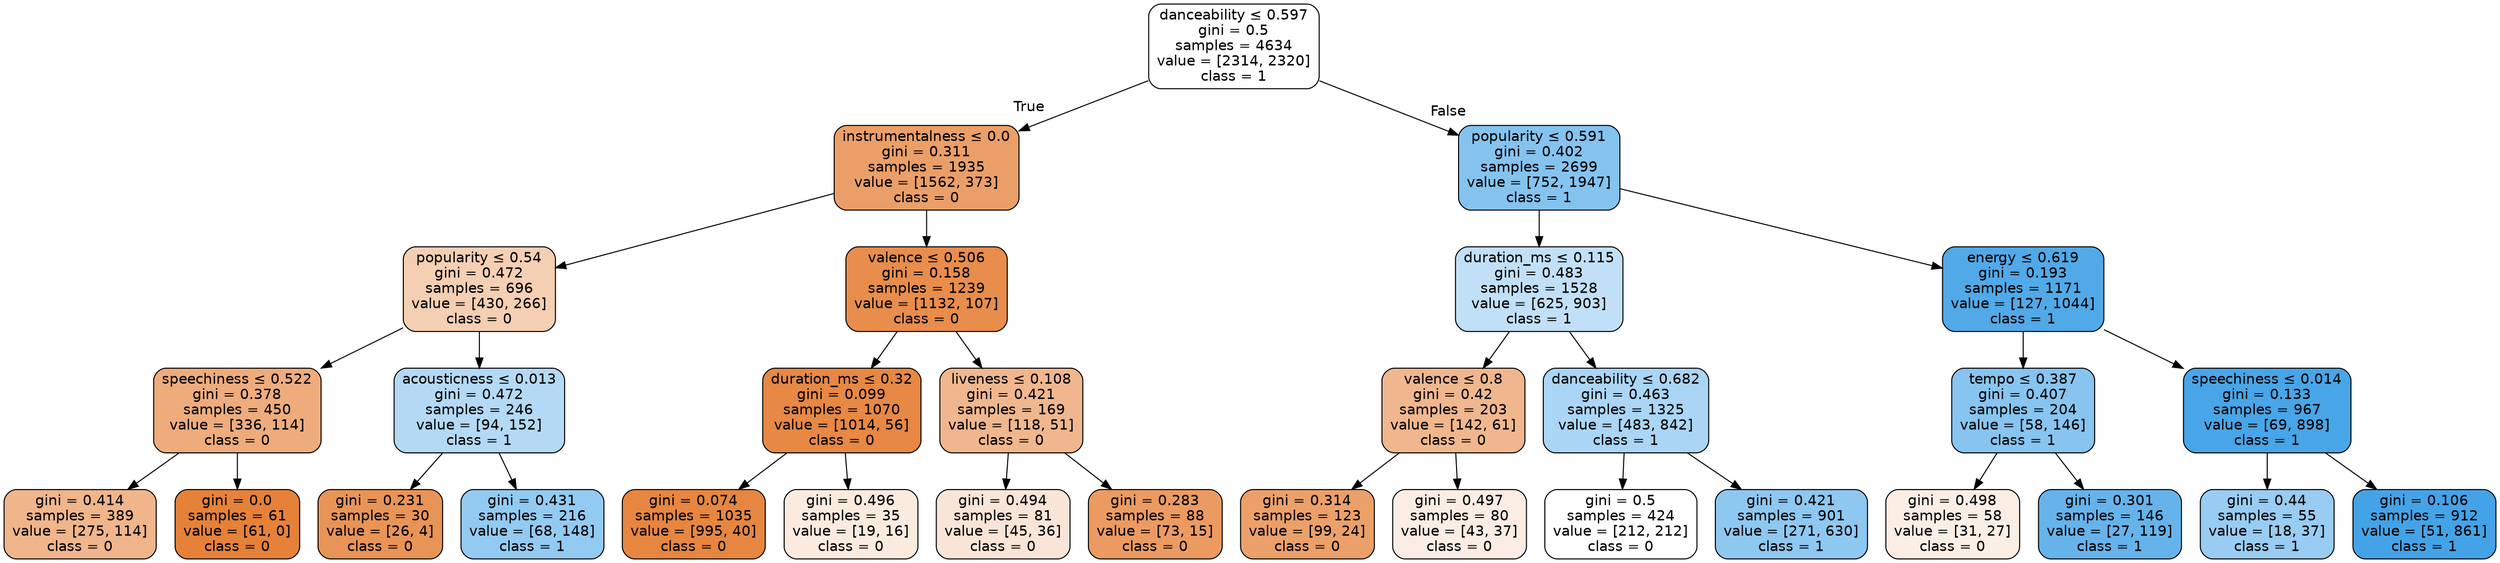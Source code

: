 digraph Tree {
node [shape=box, style="filled, rounded", color="black", fontname=helvetica] ;
edge [fontname=helvetica] ;
0 [label=<danceability &le; 0.597<br/>gini = 0.5<br/>samples = 4634<br/>value = [2314, 2320]<br/>class = 1>, fillcolor="#399de501"] ;
1 [label=<instrumentalness &le; 0.0<br/>gini = 0.311<br/>samples = 1935<br/>value = [1562, 373]<br/>class = 0>, fillcolor="#e58139c2"] ;
0 -> 1 [labeldistance=2.5, labelangle=45, headlabel="True"] ;
2 [label=<popularity &le; 0.54<br/>gini = 0.472<br/>samples = 696<br/>value = [430, 266]<br/>class = 0>, fillcolor="#e5813961"] ;
1 -> 2 ;
3 [label=<speechiness &le; 0.522<br/>gini = 0.378<br/>samples = 450<br/>value = [336, 114]<br/>class = 0>, fillcolor="#e58139a8"] ;
2 -> 3 ;
4 [label=<gini = 0.414<br/>samples = 389<br/>value = [275, 114]<br/>class = 0>, fillcolor="#e5813995"] ;
3 -> 4 ;
5 [label=<gini = 0.0<br/>samples = 61<br/>value = [61, 0]<br/>class = 0>, fillcolor="#e58139ff"] ;
3 -> 5 ;
6 [label=<acousticness &le; 0.013<br/>gini = 0.472<br/>samples = 246<br/>value = [94, 152]<br/>class = 1>, fillcolor="#399de561"] ;
2 -> 6 ;
7 [label=<gini = 0.231<br/>samples = 30<br/>value = [26, 4]<br/>class = 0>, fillcolor="#e58139d8"] ;
6 -> 7 ;
8 [label=<gini = 0.431<br/>samples = 216<br/>value = [68, 148]<br/>class = 1>, fillcolor="#399de58a"] ;
6 -> 8 ;
9 [label=<valence &le; 0.506<br/>gini = 0.158<br/>samples = 1239<br/>value = [1132, 107]<br/>class = 0>, fillcolor="#e58139e7"] ;
1 -> 9 ;
10 [label=<duration_ms &le; 0.32<br/>gini = 0.099<br/>samples = 1070<br/>value = [1014, 56]<br/>class = 0>, fillcolor="#e58139f1"] ;
9 -> 10 ;
11 [label=<gini = 0.074<br/>samples = 1035<br/>value = [995, 40]<br/>class = 0>, fillcolor="#e58139f5"] ;
10 -> 11 ;
12 [label=<gini = 0.496<br/>samples = 35<br/>value = [19, 16]<br/>class = 0>, fillcolor="#e5813928"] ;
10 -> 12 ;
13 [label=<liveness &le; 0.108<br/>gini = 0.421<br/>samples = 169<br/>value = [118, 51]<br/>class = 0>, fillcolor="#e5813991"] ;
9 -> 13 ;
14 [label=<gini = 0.494<br/>samples = 81<br/>value = [45, 36]<br/>class = 0>, fillcolor="#e5813933"] ;
13 -> 14 ;
15 [label=<gini = 0.283<br/>samples = 88<br/>value = [73, 15]<br/>class = 0>, fillcolor="#e58139cb"] ;
13 -> 15 ;
16 [label=<popularity &le; 0.591<br/>gini = 0.402<br/>samples = 2699<br/>value = [752, 1947]<br/>class = 1>, fillcolor="#399de59d"] ;
0 -> 16 [labeldistance=2.5, labelangle=-45, headlabel="False"] ;
17 [label=<duration_ms &le; 0.115<br/>gini = 0.483<br/>samples = 1528<br/>value = [625, 903]<br/>class = 1>, fillcolor="#399de54f"] ;
16 -> 17 ;
18 [label=<valence &le; 0.8<br/>gini = 0.42<br/>samples = 203<br/>value = [142, 61]<br/>class = 0>, fillcolor="#e5813991"] ;
17 -> 18 ;
19 [label=<gini = 0.314<br/>samples = 123<br/>value = [99, 24]<br/>class = 0>, fillcolor="#e58139c1"] ;
18 -> 19 ;
20 [label=<gini = 0.497<br/>samples = 80<br/>value = [43, 37]<br/>class = 0>, fillcolor="#e5813924"] ;
18 -> 20 ;
21 [label=<danceability &le; 0.682<br/>gini = 0.463<br/>samples = 1325<br/>value = [483, 842]<br/>class = 1>, fillcolor="#399de56d"] ;
17 -> 21 ;
22 [label=<gini = 0.5<br/>samples = 424<br/>value = [212, 212]<br/>class = 0>, fillcolor="#e5813900"] ;
21 -> 22 ;
23 [label=<gini = 0.421<br/>samples = 901<br/>value = [271, 630]<br/>class = 1>, fillcolor="#399de591"] ;
21 -> 23 ;
24 [label=<energy &le; 0.619<br/>gini = 0.193<br/>samples = 1171<br/>value = [127, 1044]<br/>class = 1>, fillcolor="#399de5e0"] ;
16 -> 24 ;
25 [label=<tempo &le; 0.387<br/>gini = 0.407<br/>samples = 204<br/>value = [58, 146]<br/>class = 1>, fillcolor="#399de59a"] ;
24 -> 25 ;
26 [label=<gini = 0.498<br/>samples = 58<br/>value = [31, 27]<br/>class = 0>, fillcolor="#e5813921"] ;
25 -> 26 ;
27 [label=<gini = 0.301<br/>samples = 146<br/>value = [27, 119]<br/>class = 1>, fillcolor="#399de5c5"] ;
25 -> 27 ;
28 [label=<speechiness &le; 0.014<br/>gini = 0.133<br/>samples = 967<br/>value = [69, 898]<br/>class = 1>, fillcolor="#399de5eb"] ;
24 -> 28 ;
29 [label=<gini = 0.44<br/>samples = 55<br/>value = [18, 37]<br/>class = 1>, fillcolor="#399de583"] ;
28 -> 29 ;
30 [label=<gini = 0.106<br/>samples = 912<br/>value = [51, 861]<br/>class = 1>, fillcolor="#399de5f0"] ;
28 -> 30 ;
}